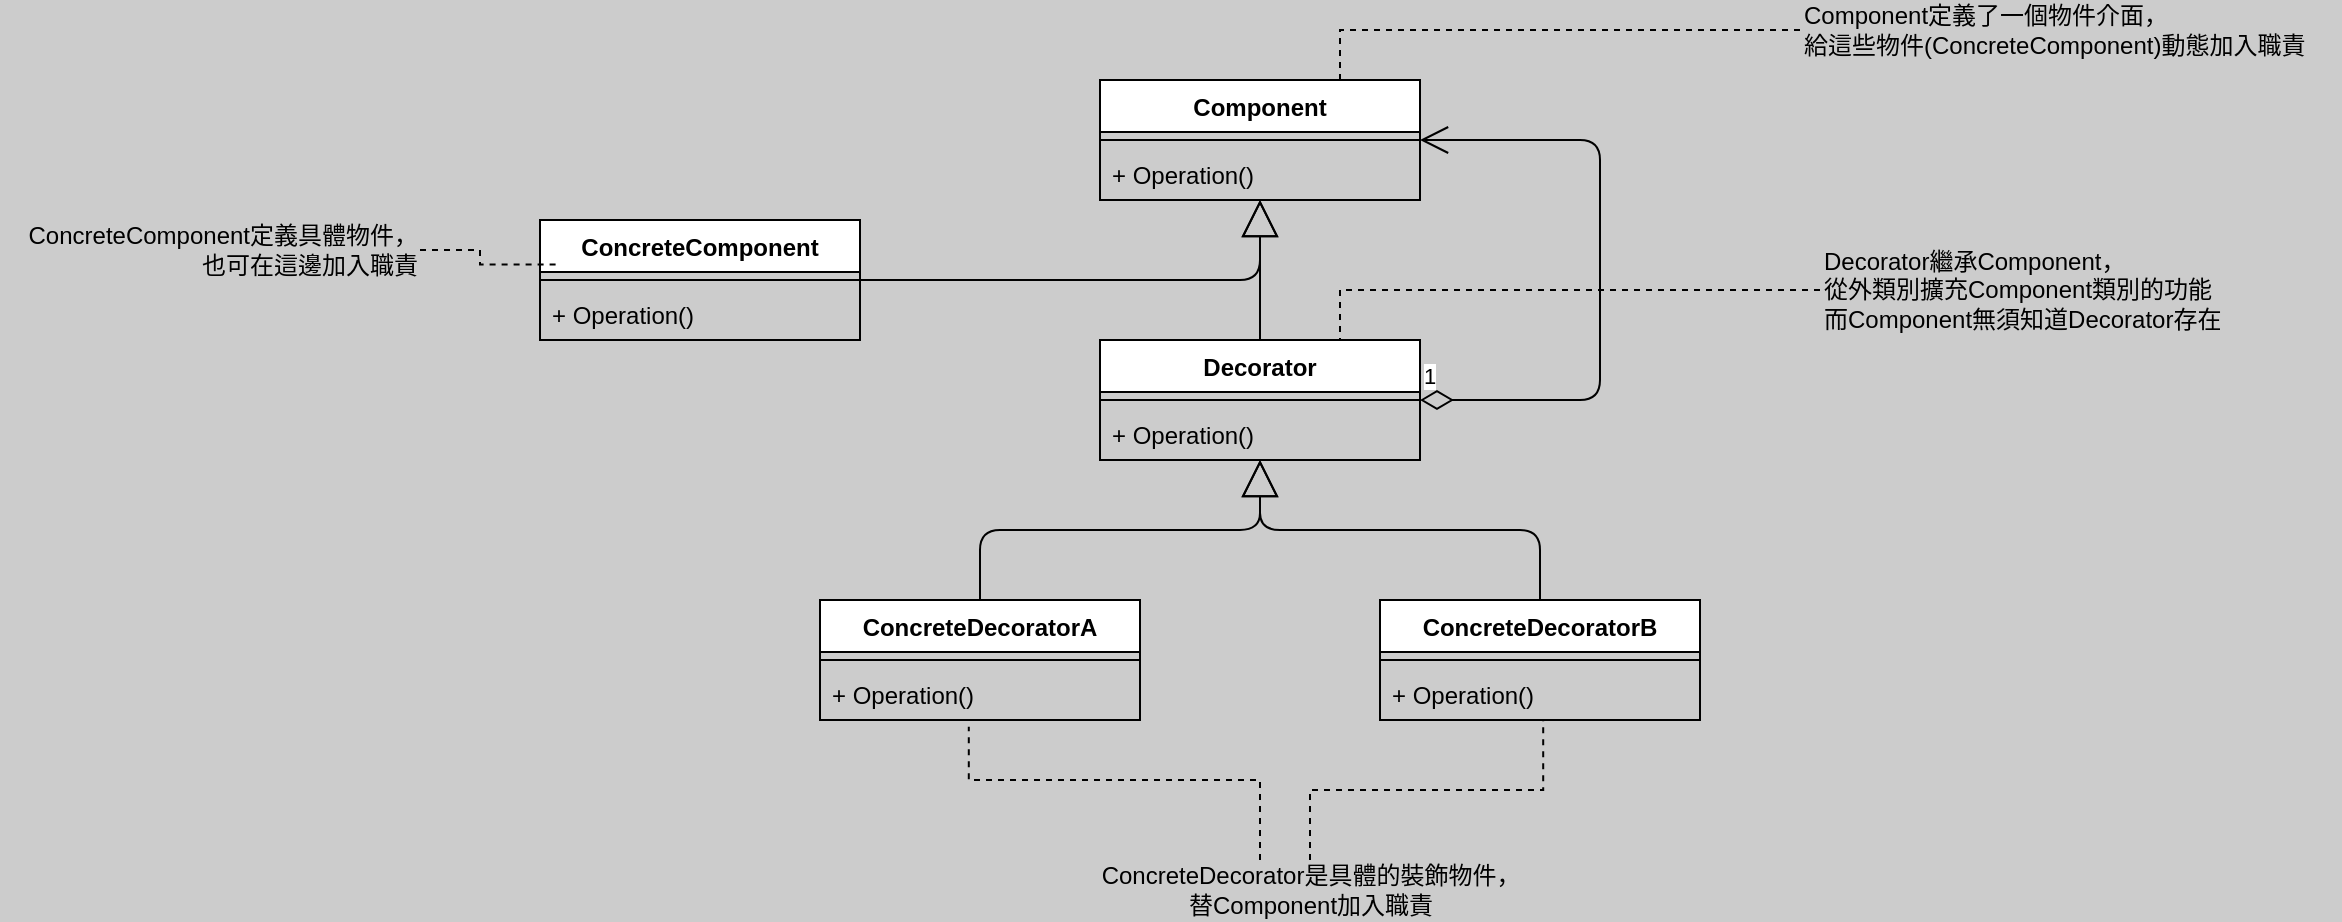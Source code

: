 <mxfile version="14.5.1" type="device"><diagram id="SYms85y7DkIKHt3F-70l" name="第2頁"><mxGraphModel dx="1424" dy="592" grid="1" gridSize="10" guides="1" tooltips="1" connect="1" arrows="1" fold="1" page="0" pageScale="1" pageWidth="827" pageHeight="1169" background="#CCCCCC" math="0" shadow="0"><root><mxCell id="mifIHTxtnovzNPQTR4ez-0"/><mxCell id="mifIHTxtnovzNPQTR4ez-1" parent="mifIHTxtnovzNPQTR4ez-0"/><mxCell id="K7P6BfkCAaTFBfr8yJ00-0" value="ConcreteComponent" style="swimlane;fontStyle=1;align=center;verticalAlign=top;childLayout=stackLayout;horizontal=1;startSize=26;horizontalStack=0;resizeParent=1;resizeParentMax=0;resizeLast=0;collapsible=1;marginBottom=0;" vertex="1" parent="mifIHTxtnovzNPQTR4ez-1"><mxGeometry x="140" y="130" width="160" height="60" as="geometry"/></mxCell><mxCell id="K7P6BfkCAaTFBfr8yJ00-2" value="" style="line;strokeWidth=1;fillColor=none;align=left;verticalAlign=middle;spacingTop=-1;spacingLeft=3;spacingRight=3;rotatable=0;labelPosition=right;points=[];portConstraint=eastwest;" vertex="1" parent="K7P6BfkCAaTFBfr8yJ00-0"><mxGeometry y="26" width="160" height="8" as="geometry"/></mxCell><mxCell id="K7P6BfkCAaTFBfr8yJ00-4" value="+ Operation()" style="text;strokeColor=none;fillColor=none;align=left;verticalAlign=top;spacingLeft=4;spacingRight=4;overflow=hidden;rotatable=0;points=[[0,0.5],[1,0.5]];portConstraint=eastwest;" vertex="1" parent="K7P6BfkCAaTFBfr8yJ00-0"><mxGeometry y="34" width="160" height="26" as="geometry"/></mxCell><mxCell id="K7P6BfkCAaTFBfr8yJ00-5" value="Component" style="swimlane;fontStyle=1;align=center;verticalAlign=top;childLayout=stackLayout;horizontal=1;startSize=26;horizontalStack=0;resizeParent=1;resizeParentMax=0;resizeLast=0;collapsible=1;marginBottom=0;" vertex="1" parent="mifIHTxtnovzNPQTR4ez-1"><mxGeometry x="420" y="60" width="160" height="60" as="geometry"/></mxCell><mxCell id="K7P6BfkCAaTFBfr8yJ00-6" value="" style="line;strokeWidth=1;fillColor=none;align=left;verticalAlign=middle;spacingTop=-1;spacingLeft=3;spacingRight=3;rotatable=0;labelPosition=right;points=[];portConstraint=eastwest;" vertex="1" parent="K7P6BfkCAaTFBfr8yJ00-5"><mxGeometry y="26" width="160" height="8" as="geometry"/></mxCell><mxCell id="K7P6BfkCAaTFBfr8yJ00-7" value="+ Operation()" style="text;strokeColor=none;fillColor=none;align=left;verticalAlign=top;spacingLeft=4;spacingRight=4;overflow=hidden;rotatable=0;points=[[0,0.5],[1,0.5]];portConstraint=eastwest;" vertex="1" parent="K7P6BfkCAaTFBfr8yJ00-5"><mxGeometry y="34" width="160" height="26" as="geometry"/></mxCell><mxCell id="GaUCNGFRh1yNOVYajTak-0" value="" style="endArrow=block;endSize=16;endFill=0;html=1;edgeStyle=orthogonalEdgeStyle;" edge="1" parent="mifIHTxtnovzNPQTR4ez-1" source="K7P6BfkCAaTFBfr8yJ00-0" target="K7P6BfkCAaTFBfr8yJ00-5"><mxGeometry width="160" relative="1" as="geometry"><mxPoint x="350" y="100" as="sourcePoint"/><mxPoint x="330" y="342" as="targetPoint"/></mxGeometry></mxCell><mxCell id="GaUCNGFRh1yNOVYajTak-7" value="" style="endArrow=block;endSize=16;endFill=0;html=1;edgeStyle=orthogonalEdgeStyle;" edge="1" parent="mifIHTxtnovzNPQTR4ez-1" source="Hmy5IftK0LN2gDfxRqQY-5" target="Hmy5IftK0LN2gDfxRqQY-0"><mxGeometry width="160" relative="1" as="geometry"><mxPoint x="360" y="330" as="sourcePoint"/><mxPoint x="330" y="230" as="targetPoint"/></mxGeometry></mxCell><mxCell id="GaUCNGFRh1yNOVYajTak-8" value="" style="endArrow=block;endSize=16;endFill=0;html=1;edgeStyle=orthogonalEdgeStyle;" edge="1" parent="mifIHTxtnovzNPQTR4ez-1" source="Hmy5IftK0LN2gDfxRqQY-8" target="Hmy5IftK0LN2gDfxRqQY-0"><mxGeometry width="160" relative="1" as="geometry"><mxPoint x="640" y="330" as="sourcePoint"/><mxPoint x="340" y="240" as="targetPoint"/></mxGeometry></mxCell><mxCell id="Hmy5IftK0LN2gDfxRqQY-0" value="Decorator" style="swimlane;fontStyle=1;align=center;verticalAlign=top;childLayout=stackLayout;horizontal=1;startSize=26;horizontalStack=0;resizeParent=1;resizeParentMax=0;resizeLast=0;collapsible=1;marginBottom=0;" vertex="1" parent="mifIHTxtnovzNPQTR4ez-1"><mxGeometry x="420" y="190" width="160" height="60" as="geometry"/></mxCell><mxCell id="Hmy5IftK0LN2gDfxRqQY-1" value="" style="line;strokeWidth=1;fillColor=none;align=left;verticalAlign=middle;spacingTop=-1;spacingLeft=3;spacingRight=3;rotatable=0;labelPosition=right;points=[];portConstraint=eastwest;" vertex="1" parent="Hmy5IftK0LN2gDfxRqQY-0"><mxGeometry y="26" width="160" height="8" as="geometry"/></mxCell><mxCell id="Hmy5IftK0LN2gDfxRqQY-2" value="+ Operation()" style="text;strokeColor=none;fillColor=none;align=left;verticalAlign=top;spacingLeft=4;spacingRight=4;overflow=hidden;rotatable=0;points=[[0,0.5],[1,0.5]];portConstraint=eastwest;" vertex="1" parent="Hmy5IftK0LN2gDfxRqQY-0"><mxGeometry y="34" width="160" height="26" as="geometry"/></mxCell><mxCell id="Hmy5IftK0LN2gDfxRqQY-3" value="" style="endArrow=block;endSize=16;endFill=0;html=1;edgeStyle=orthogonalEdgeStyle;" edge="1" parent="mifIHTxtnovzNPQTR4ez-1" source="Hmy5IftK0LN2gDfxRqQY-0" target="K7P6BfkCAaTFBfr8yJ00-5"><mxGeometry width="160" relative="1" as="geometry"><mxPoint x="330" y="230" as="sourcePoint"/><mxPoint x="430" y="230" as="targetPoint"/></mxGeometry></mxCell><mxCell id="Hmy5IftK0LN2gDfxRqQY-4" value="1" style="endArrow=open;html=1;endSize=12;startArrow=diamondThin;startSize=14;startFill=0;edgeStyle=orthogonalEdgeStyle;align=left;verticalAlign=bottom;" edge="1" parent="mifIHTxtnovzNPQTR4ez-1" source="Hmy5IftK0LN2gDfxRqQY-0" target="K7P6BfkCAaTFBfr8yJ00-5"><mxGeometry x="-1" y="3" relative="1" as="geometry"><mxPoint x="330" y="310" as="sourcePoint"/><mxPoint x="490" y="310" as="targetPoint"/><Array as="points"><mxPoint x="670" y="220"/><mxPoint x="670" y="90"/></Array></mxGeometry></mxCell><mxCell id="Hmy5IftK0LN2gDfxRqQY-5" value="ConcreteDecoratorA" style="swimlane;fontStyle=1;align=center;verticalAlign=top;childLayout=stackLayout;horizontal=1;startSize=26;horizontalStack=0;resizeParent=1;resizeParentMax=0;resizeLast=0;collapsible=1;marginBottom=0;" vertex="1" parent="mifIHTxtnovzNPQTR4ez-1"><mxGeometry x="280" y="320" width="160" height="60" as="geometry"/></mxCell><mxCell id="Hmy5IftK0LN2gDfxRqQY-6" value="" style="line;strokeWidth=1;fillColor=none;align=left;verticalAlign=middle;spacingTop=-1;spacingLeft=3;spacingRight=3;rotatable=0;labelPosition=right;points=[];portConstraint=eastwest;" vertex="1" parent="Hmy5IftK0LN2gDfxRqQY-5"><mxGeometry y="26" width="160" height="8" as="geometry"/></mxCell><mxCell id="Hmy5IftK0LN2gDfxRqQY-7" value="+ Operation()" style="text;strokeColor=none;fillColor=none;align=left;verticalAlign=top;spacingLeft=4;spacingRight=4;overflow=hidden;rotatable=0;points=[[0,0.5],[1,0.5]];portConstraint=eastwest;" vertex="1" parent="Hmy5IftK0LN2gDfxRqQY-5"><mxGeometry y="34" width="160" height="26" as="geometry"/></mxCell><mxCell id="Hmy5IftK0LN2gDfxRqQY-8" value="ConcreteDecoratorB" style="swimlane;fontStyle=1;align=center;verticalAlign=top;childLayout=stackLayout;horizontal=1;startSize=26;horizontalStack=0;resizeParent=1;resizeParentMax=0;resizeLast=0;collapsible=1;marginBottom=0;" vertex="1" parent="mifIHTxtnovzNPQTR4ez-1"><mxGeometry x="560" y="320" width="160" height="60" as="geometry"/></mxCell><mxCell id="Hmy5IftK0LN2gDfxRqQY-9" value="" style="line;strokeWidth=1;fillColor=none;align=left;verticalAlign=middle;spacingTop=-1;spacingLeft=3;spacingRight=3;rotatable=0;labelPosition=right;points=[];portConstraint=eastwest;" vertex="1" parent="Hmy5IftK0LN2gDfxRqQY-8"><mxGeometry y="26" width="160" height="8" as="geometry"/></mxCell><mxCell id="Hmy5IftK0LN2gDfxRqQY-10" value="+ Operation()" style="text;strokeColor=none;fillColor=none;align=left;verticalAlign=top;spacingLeft=4;spacingRight=4;overflow=hidden;rotatable=0;points=[[0,0.5],[1,0.5]];portConstraint=eastwest;" vertex="1" parent="Hmy5IftK0LN2gDfxRqQY-8"><mxGeometry y="34" width="160" height="26" as="geometry"/></mxCell><mxCell id="Hmy5IftK0LN2gDfxRqQY-12" style="edgeStyle=orthogonalEdgeStyle;rounded=0;orthogonalLoop=1;jettySize=auto;html=1;entryX=0.75;entryY=0;entryDx=0;entryDy=0;dashed=1;endArrow=none;endFill=0;" edge="1" parent="mifIHTxtnovzNPQTR4ez-1" source="Hmy5IftK0LN2gDfxRqQY-11" target="K7P6BfkCAaTFBfr8yJ00-5"><mxGeometry relative="1" as="geometry"/></mxCell><mxCell id="Hmy5IftK0LN2gDfxRqQY-11" value="Component定義了一個物件介面，&lt;br&gt;給這些物件(ConcreteComponent)動態加入職責" style="text;html=1;align=left;verticalAlign=middle;resizable=0;points=[];autosize=1;" vertex="1" parent="mifIHTxtnovzNPQTR4ez-1"><mxGeometry x="770" y="20" width="270" height="30" as="geometry"/></mxCell><mxCell id="Hmy5IftK0LN2gDfxRqQY-14" style="edgeStyle=orthogonalEdgeStyle;rounded=0;orthogonalLoop=1;jettySize=auto;html=1;entryX=0.75;entryY=0;entryDx=0;entryDy=0;dashed=1;endArrow=none;endFill=0;" edge="1" parent="mifIHTxtnovzNPQTR4ez-1" source="Hmy5IftK0LN2gDfxRqQY-13" target="Hmy5IftK0LN2gDfxRqQY-0"><mxGeometry relative="1" as="geometry"/></mxCell><mxCell id="Hmy5IftK0LN2gDfxRqQY-13" value="Decorator繼承Component，&lt;br&gt;從外類別擴充Component類別的功能&lt;br&gt;而Component無須知道Decorator存在" style="text;html=1;align=left;verticalAlign=middle;resizable=0;points=[];autosize=1;" vertex="1" parent="mifIHTxtnovzNPQTR4ez-1"><mxGeometry x="780" y="140" width="210" height="50" as="geometry"/></mxCell><mxCell id="Hmy5IftK0LN2gDfxRqQY-16" style="edgeStyle=orthogonalEdgeStyle;rounded=0;orthogonalLoop=1;jettySize=auto;html=1;entryX=0.51;entryY=1.008;entryDx=0;entryDy=0;entryPerimeter=0;dashed=1;endArrow=none;endFill=0;" edge="1" parent="mifIHTxtnovzNPQTR4ez-1" source="Hmy5IftK0LN2gDfxRqQY-15" target="Hmy5IftK0LN2gDfxRqQY-10"><mxGeometry relative="1" as="geometry"/></mxCell><mxCell id="Hmy5IftK0LN2gDfxRqQY-17" style="edgeStyle=orthogonalEdgeStyle;rounded=0;orthogonalLoop=1;jettySize=auto;html=1;dashed=1;endArrow=none;endFill=0;entryX=0.465;entryY=1.131;entryDx=0;entryDy=0;entryPerimeter=0;" edge="1" parent="mifIHTxtnovzNPQTR4ez-1" source="Hmy5IftK0LN2gDfxRqQY-15" target="Hmy5IftK0LN2gDfxRqQY-7"><mxGeometry relative="1" as="geometry"><Array as="points"><mxPoint x="500" y="410"/><mxPoint x="354" y="410"/></Array></mxGeometry></mxCell><mxCell id="Hmy5IftK0LN2gDfxRqQY-15" value="ConcreteDecorator是具體的裝飾物件，&lt;br&gt;替Component加入職責" style="text;html=1;align=center;verticalAlign=middle;resizable=0;points=[];autosize=1;" vertex="1" parent="mifIHTxtnovzNPQTR4ez-1"><mxGeometry x="410" y="450" width="230" height="30" as="geometry"/></mxCell><mxCell id="Hmy5IftK0LN2gDfxRqQY-20" style="edgeStyle=orthogonalEdgeStyle;rounded=0;orthogonalLoop=1;jettySize=auto;html=1;entryX=0.065;entryY=0.37;entryDx=0;entryDy=0;entryPerimeter=0;dashed=1;endArrow=none;endFill=0;" edge="1" parent="mifIHTxtnovzNPQTR4ez-1" source="Hmy5IftK0LN2gDfxRqQY-18" target="K7P6BfkCAaTFBfr8yJ00-0"><mxGeometry relative="1" as="geometry"/></mxCell><mxCell id="Hmy5IftK0LN2gDfxRqQY-18" value="ConcreteComponent定義具體物件，&lt;br&gt;也可在這邊加入職責" style="text;html=1;align=right;verticalAlign=middle;resizable=0;points=[];autosize=1;" vertex="1" parent="mifIHTxtnovzNPQTR4ez-1"><mxGeometry x="-130" y="130" width="210" height="30" as="geometry"/></mxCell></root></mxGraphModel></diagram></mxfile>